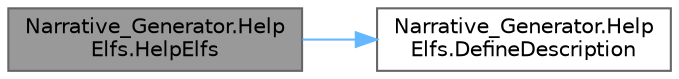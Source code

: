 digraph "Narrative_Generator.HelpElfs.HelpElfs"
{
 // LATEX_PDF_SIZE
  bgcolor="transparent";
  edge [fontname=Helvetica,fontsize=10,labelfontname=Helvetica,labelfontsize=10];
  node [fontname=Helvetica,fontsize=10,shape=box,height=0.2,width=0.4];
  rankdir="LR";
  Node1 [label="Narrative_Generator.Help\lElfs.HelpElfs",height=0.2,width=0.4,color="gray40", fillcolor="grey60", style="filled", fontcolor="black",tooltip="A constructor based only on the state of the story world."];
  Node1 -> Node2 [color="steelblue1",style="solid"];
  Node2 [label="Narrative_Generator.Help\lElfs.DefineDescription",height=0.2,width=0.4,color="grey40", fillcolor="white", style="filled",URL="$class_narrative___generator_1_1_help_elfs.html#a56e7c02cf0b31b73d52343cd7dbee2b3",tooltip="A method that creates a description of the action."];
}
